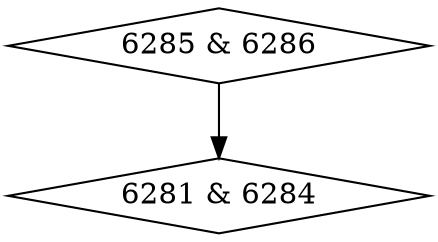 digraph {
0 [label = "6281 & 6284", shape = diamond];
1 [label = "6285 & 6286", shape = diamond];
1->0;
}
